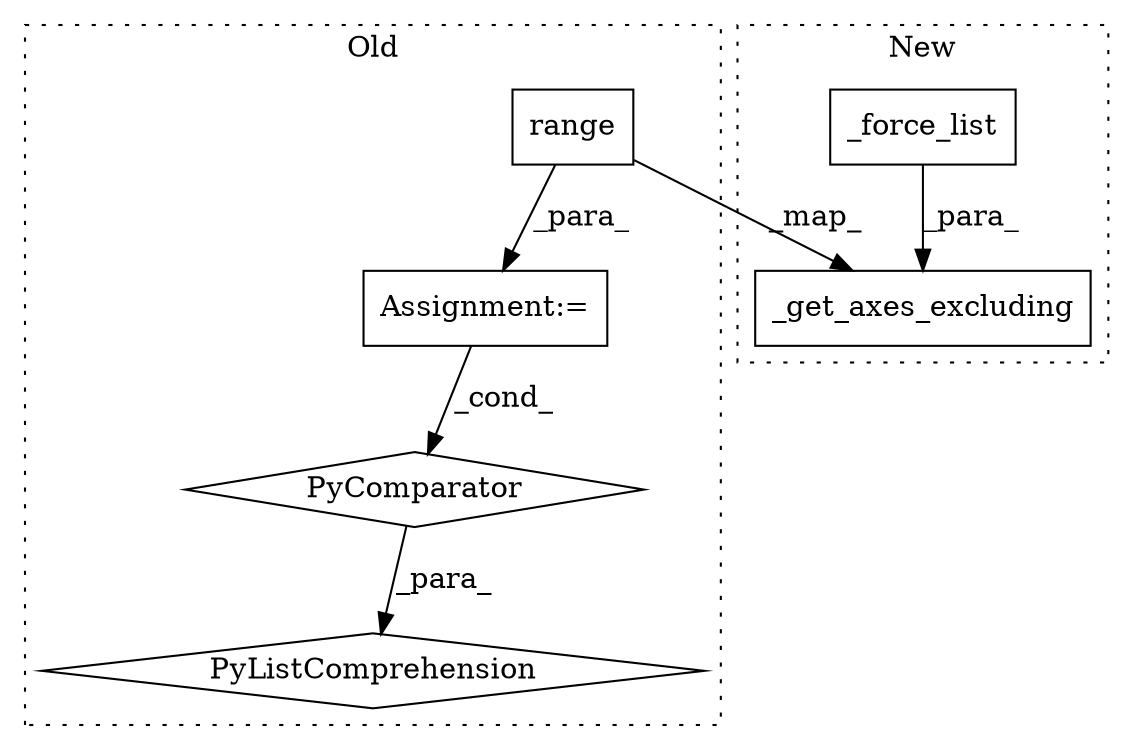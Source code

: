 digraph G {
subgraph cluster0 {
1 [label="range" a="32" s="487,505" l="6,1" shape="box"];
3 [label="PyComparator" a="113" s="480" l="55" shape="diamond"];
4 [label="Assignment:=" a="7" s="480" l="55" shape="box"];
5 [label="PyListComprehension" a="109" s="421" l="122" shape="diamond"];
label = "Old";
style="dotted";
}
subgraph cluster1 {
2 [label="_get_axes_excluding" a="32" s="445,488" l="20,1" shape="box"];
6 [label="_force_list" a="32" s="405,427" l="12,1" shape="box"];
label = "New";
style="dotted";
}
1 -> 4 [label="_para_"];
1 -> 2 [label="_map_"];
3 -> 5 [label="_para_"];
4 -> 3 [label="_cond_"];
6 -> 2 [label="_para_"];
}